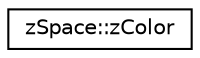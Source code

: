 digraph "Graphical Class Hierarchy"
{
 // LATEX_PDF_SIZE
  edge [fontname="Helvetica",fontsize="10",labelfontname="Helvetica",labelfontsize="10"];
  node [fontname="Helvetica",fontsize="10",shape=record];
  rankdir="LR";
  Node0 [label="zSpace::zColor",height=0.2,width=0.4,color="black", fillcolor="white", style="filled",URL="$classz_space_1_1z_color.html",tooltip="A color math class."];
}
